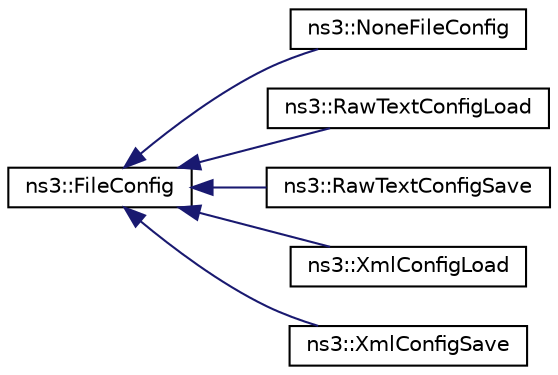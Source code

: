 digraph "Graphical Class Hierarchy"
{
 // LATEX_PDF_SIZE
  edge [fontname="Helvetica",fontsize="10",labelfontname="Helvetica",labelfontsize="10"];
  node [fontname="Helvetica",fontsize="10",shape=record];
  rankdir="LR";
  Node0 [label="ns3::FileConfig",height=0.2,width=0.4,color="black", fillcolor="white", style="filled",URL="$classns3_1_1_file_config.html",tooltip="base class for ConfigStore classes using files"];
  Node0 -> Node1 [dir="back",color="midnightblue",fontsize="10",style="solid",fontname="Helvetica"];
  Node1 [label="ns3::NoneFileConfig",height=0.2,width=0.4,color="black", fillcolor="white", style="filled",URL="$classns3_1_1_none_file_config.html",tooltip="A dummy class (does nothing)"];
  Node0 -> Node2 [dir="back",color="midnightblue",fontsize="10",style="solid",fontname="Helvetica"];
  Node2 [label="ns3::RawTextConfigLoad",height=0.2,width=0.4,color="black", fillcolor="white", style="filled",URL="$classns3_1_1_raw_text_config_load.html",tooltip="A class to enable loading of configuration store from a raw text file."];
  Node0 -> Node3 [dir="back",color="midnightblue",fontsize="10",style="solid",fontname="Helvetica"];
  Node3 [label="ns3::RawTextConfigSave",height=0.2,width=0.4,color="black", fillcolor="white", style="filled",URL="$classns3_1_1_raw_text_config_save.html",tooltip="A class to enable saving of configuration store in a raw text file."];
  Node0 -> Node4 [dir="back",color="midnightblue",fontsize="10",style="solid",fontname="Helvetica"];
  Node4 [label="ns3::XmlConfigLoad",height=0.2,width=0.4,color="black", fillcolor="white", style="filled",URL="$classns3_1_1_xml_config_load.html",tooltip="A class to enable loading of configuration store from an XML file."];
  Node0 -> Node5 [dir="back",color="midnightblue",fontsize="10",style="solid",fontname="Helvetica"];
  Node5 [label="ns3::XmlConfigSave",height=0.2,width=0.4,color="black", fillcolor="white", style="filled",URL="$classns3_1_1_xml_config_save.html",tooltip="A class to enable saving of configuration store in an XML file."];
}
